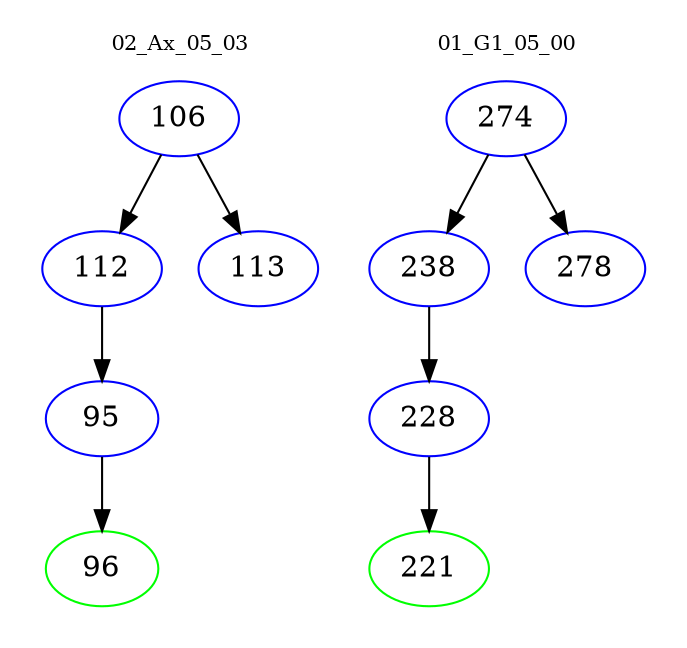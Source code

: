 digraph{
subgraph cluster_0 {
color = white
label = "02_Ax_05_03";
fontsize=10;
T0_106 [label="106", color="blue"]
T0_106 -> T0_112 [color="black"]
T0_112 [label="112", color="blue"]
T0_112 -> T0_95 [color="black"]
T0_95 [label="95", color="blue"]
T0_95 -> T0_96 [color="black"]
T0_96 [label="96", color="green"]
T0_106 -> T0_113 [color="black"]
T0_113 [label="113", color="blue"]
}
subgraph cluster_1 {
color = white
label = "01_G1_05_00";
fontsize=10;
T1_274 [label="274", color="blue"]
T1_274 -> T1_238 [color="black"]
T1_238 [label="238", color="blue"]
T1_238 -> T1_228 [color="black"]
T1_228 [label="228", color="blue"]
T1_228 -> T1_221 [color="black"]
T1_221 [label="221", color="green"]
T1_274 -> T1_278 [color="black"]
T1_278 [label="278", color="blue"]
}
}
